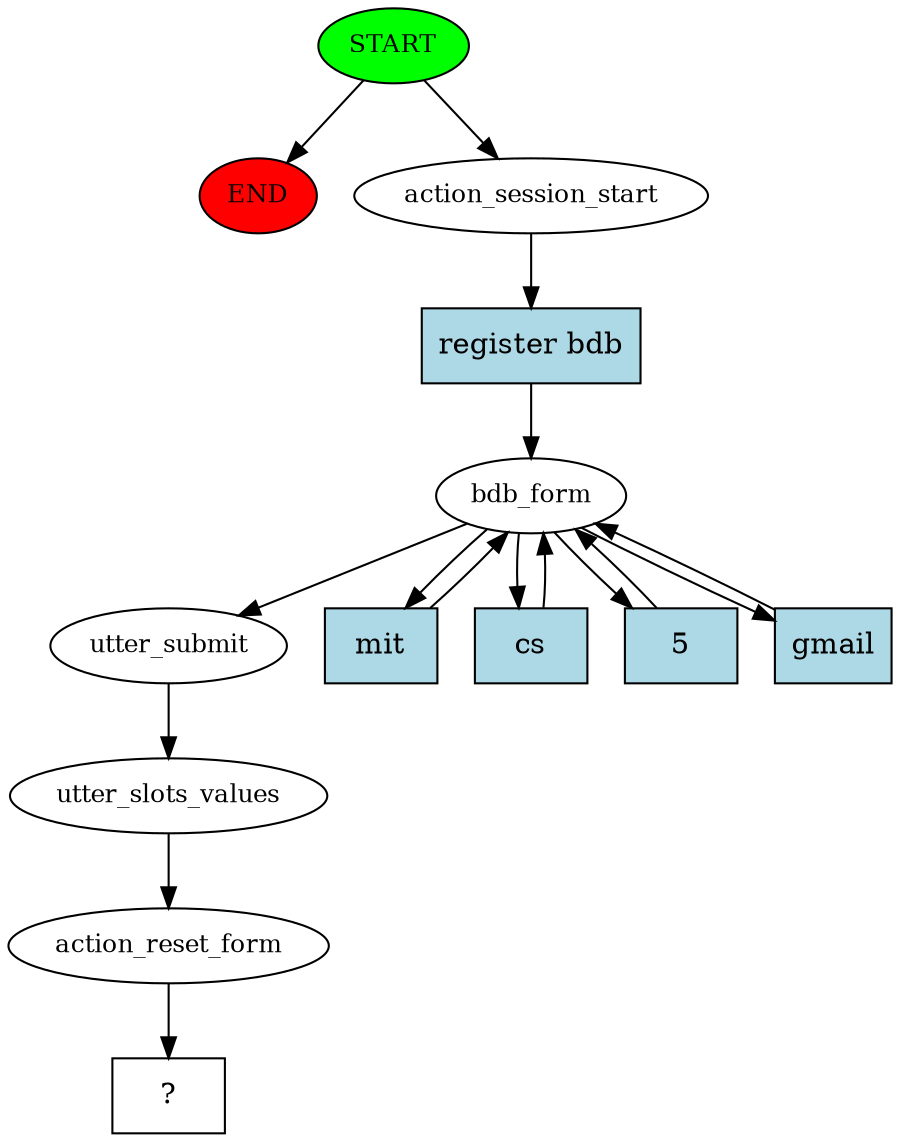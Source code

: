 digraph  {
0 [class="start active", fillcolor=green, fontsize=12, label=START, style=filled];
"-1" [class=end, fillcolor=red, fontsize=12, label=END, style=filled];
1 [class=active, fontsize=12, label=action_session_start];
2 [class=active, fontsize=12, label=bdb_form];
9 [class=active, fontsize=12, label=utter_submit];
10 [class=active, fontsize=12, label=utter_slots_values];
11 [class=active, fontsize=12, label=action_reset_form];
12 [class="intent dashed active", label="  ?  ", shape=rect];
13 [class="intent active", fillcolor=lightblue, label="register bdb", shape=rect, style=filled];
14 [class="intent active", fillcolor=lightblue, label=mit, shape=rect, style=filled];
15 [class="intent active", fillcolor=lightblue, label=cs, shape=rect, style=filled];
16 [class="intent active", fillcolor=lightblue, label=5, shape=rect, style=filled];
17 [class="intent active", fillcolor=lightblue, label=gmail, shape=rect, style=filled];
0 -> "-1"  [class="", key=NONE, label=""];
0 -> 1  [class=active, key=NONE, label=""];
1 -> 13  [class=active, key=0];
2 -> 9  [class=active, key=NONE, label=""];
2 -> 14  [class=active, key=0];
2 -> 15  [class=active, key=0];
2 -> 16  [class=active, key=0];
2 -> 17  [class=active, key=0];
9 -> 10  [class=active, key=NONE, label=""];
10 -> 11  [class=active, key=NONE, label=""];
11 -> 12  [class=active, key=NONE, label=""];
13 -> 2  [class=active, key=0];
14 -> 2  [class=active, key=0];
15 -> 2  [class=active, key=0];
16 -> 2  [class=active, key=0];
17 -> 2  [class=active, key=0];
}
